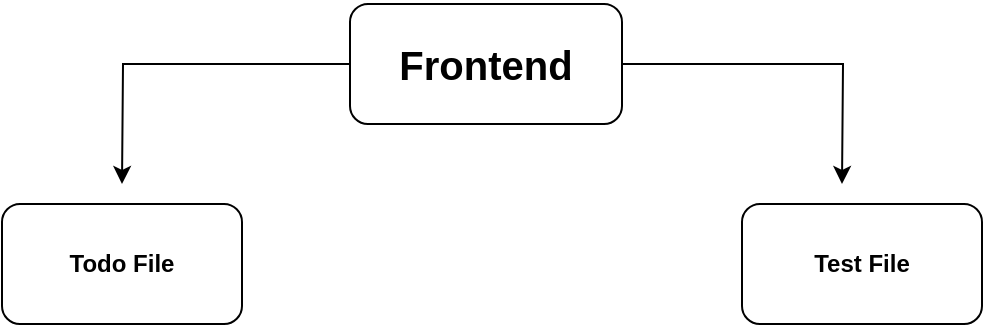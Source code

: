 <mxfile version="21.2.9" type="github">
  <diagram name="Page-1" id="6aqjIy7GvRXFz7WRcLJ5">
    <mxGraphModel dx="954" dy="620" grid="1" gridSize="10" guides="1" tooltips="1" connect="1" arrows="1" fold="1" page="1" pageScale="1" pageWidth="827" pageHeight="1169" math="0" shadow="0">
      <root>
        <mxCell id="0" />
        <mxCell id="1" parent="0" />
        <mxCell id="taxag1Nib_8XV-fWcnRe-3" style="edgeStyle=orthogonalEdgeStyle;rounded=0;orthogonalLoop=1;jettySize=auto;html=1;" edge="1" parent="1" source="taxag1Nib_8XV-fWcnRe-1">
          <mxGeometry relative="1" as="geometry">
            <mxPoint x="240" y="280" as="targetPoint" />
          </mxGeometry>
        </mxCell>
        <mxCell id="taxag1Nib_8XV-fWcnRe-4" style="edgeStyle=orthogonalEdgeStyle;rounded=0;orthogonalLoop=1;jettySize=auto;html=1;" edge="1" parent="1" source="taxag1Nib_8XV-fWcnRe-1">
          <mxGeometry relative="1" as="geometry">
            <mxPoint x="600" y="280" as="targetPoint" />
          </mxGeometry>
        </mxCell>
        <mxCell id="taxag1Nib_8XV-fWcnRe-1" value="&lt;p style=&quot;line-height: 120%; font-size: 20px;&quot;&gt;&lt;b&gt;Frontend&lt;/b&gt;&lt;/p&gt;" style="rounded=1;whiteSpace=wrap;html=1;" vertex="1" parent="1">
          <mxGeometry x="354" y="190" width="136" height="60" as="geometry" />
        </mxCell>
        <mxCell id="taxag1Nib_8XV-fWcnRe-5" value="&lt;b&gt;Todo File&lt;/b&gt;" style="rounded=1;whiteSpace=wrap;html=1;" vertex="1" parent="1">
          <mxGeometry x="180" y="290" width="120" height="60" as="geometry" />
        </mxCell>
        <mxCell id="taxag1Nib_8XV-fWcnRe-6" value="&lt;b&gt;Test File&lt;/b&gt;" style="rounded=1;whiteSpace=wrap;html=1;" vertex="1" parent="1">
          <mxGeometry x="550" y="290" width="120" height="60" as="geometry" />
        </mxCell>
      </root>
    </mxGraphModel>
  </diagram>
</mxfile>
